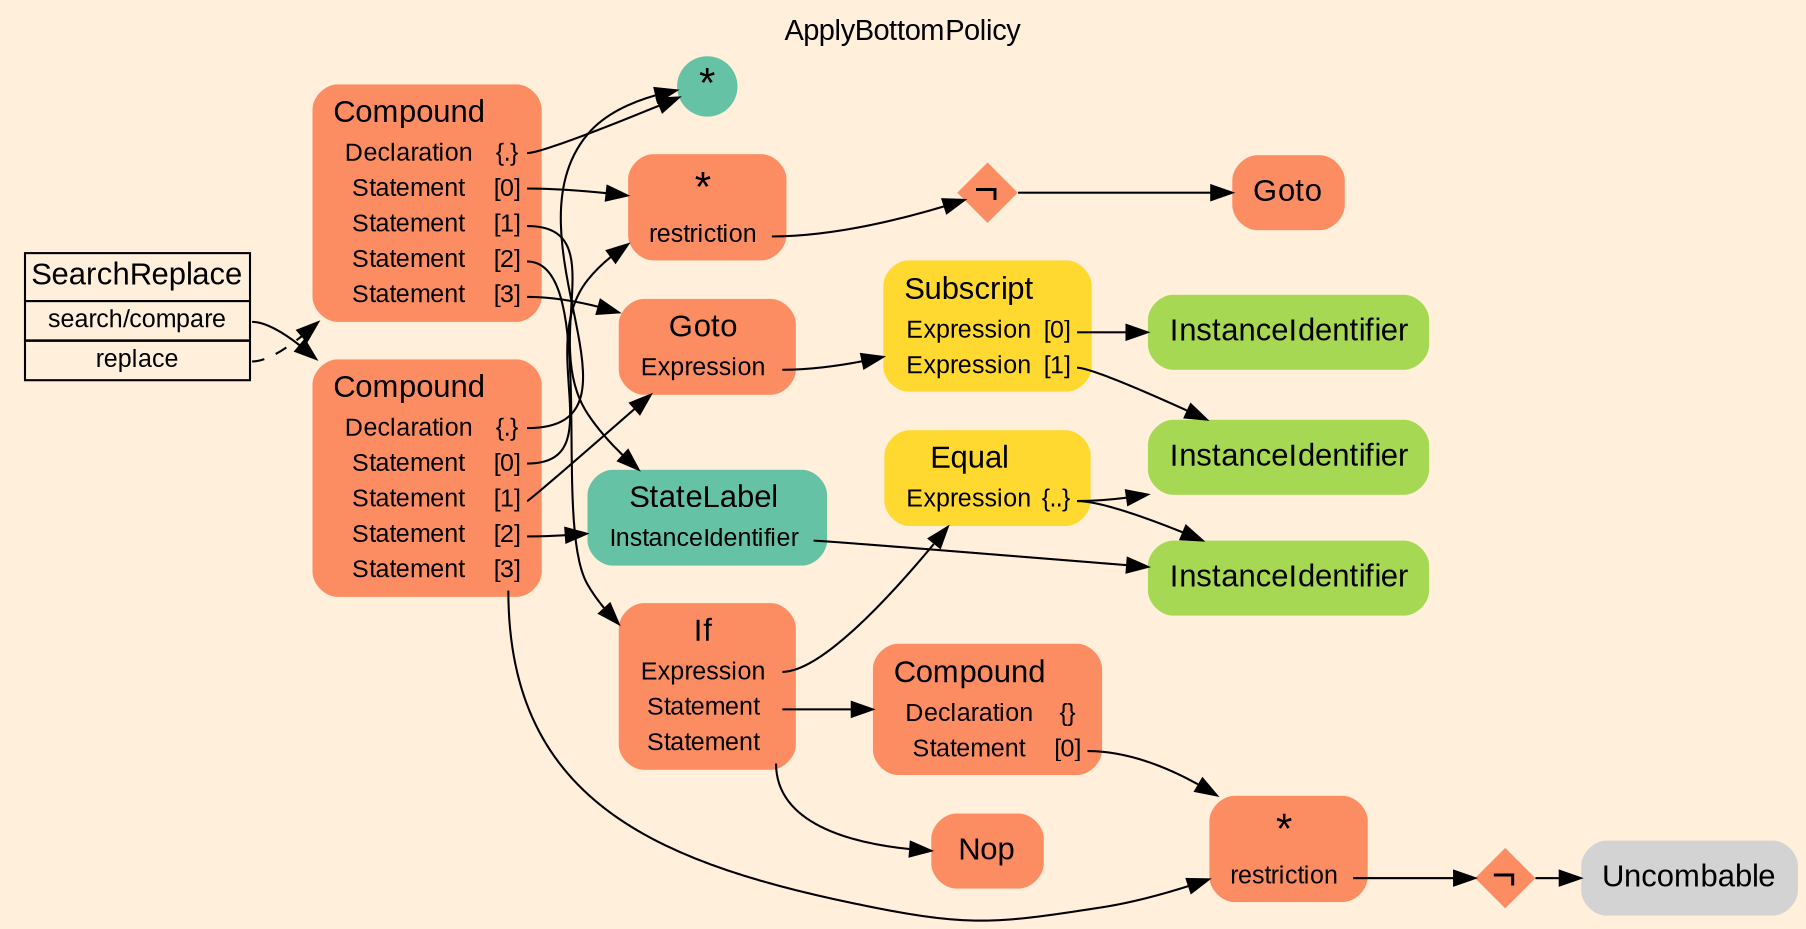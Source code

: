 digraph "ApplyBottomPolicy" {
label = "ApplyBottomPolicy"
labelloc = t
graph [
    rankdir = "LR"
    ranksep = 0.3
    bgcolor = antiquewhite1
    color = black
    fontcolor = black
    fontname = "Arial"
];
node [
    fontname = "Arial"
];
edge [
    fontname = "Arial"
];

// -------------------- transformation figure --------------------
// -------- block CR#B-4-71 ----------
"CR#B-4-71" [
    shape = "plaintext"
    fillcolor = antiquewhite1
    fontsize = "12"
    fontcolor = black
    label = <<TABLE BORDER="0" CELLBORDER="1" CELLSPACING="0">
     <TR><TD><FONT POINT-SIZE="15" COLOR="black">SearchReplace</FONT></TD></TR>
     <TR><TD PORT="port0"><FONT POINT-SIZE="12" COLOR="black">search/compare</FONT></TD></TR>
     <TR><TD PORT="port1"><FONT POINT-SIZE="12" COLOR="black">replace</FONT></TD></TR>
    </TABLE>>
    style = "filled"
    color = black
];

// -------- block #B-2-1492 ----------
"#B-2-1492" [
    shape = "plaintext"
    fillcolor = "/set28/2"
    fontsize = "12"
    fontcolor = black
    label = <<TABLE BORDER="0" CELLBORDER="0" CELLSPACING="0">
     <TR><TD><FONT POINT-SIZE="15" COLOR="black">Compound</FONT></TD></TR>
     <TR><TD><FONT POINT-SIZE="12" COLOR="black">Declaration</FONT></TD><TD PORT="port0"><FONT POINT-SIZE="12" COLOR="black">{.}</FONT></TD></TR>
     <TR><TD><FONT POINT-SIZE="12" COLOR="black">Statement</FONT></TD><TD PORT="port1"><FONT POINT-SIZE="12" COLOR="black">[0]</FONT></TD></TR>
     <TR><TD><FONT POINT-SIZE="12" COLOR="black">Statement</FONT></TD><TD PORT="port2"><FONT POINT-SIZE="12" COLOR="black">[1]</FONT></TD></TR>
     <TR><TD><FONT POINT-SIZE="12" COLOR="black">Statement</FONT></TD><TD PORT="port3"><FONT POINT-SIZE="12" COLOR="black">[2]</FONT></TD></TR>
     <TR><TD><FONT POINT-SIZE="12" COLOR="black">Statement</FONT></TD><TD PORT="port4"><FONT POINT-SIZE="12" COLOR="black">[3]</FONT></TD></TR>
    </TABLE>>
    style = "rounded,filled"
];

// -------- block #B-2-1495 ----------
"#B-2-1495" [
    shape = "circle"
    fillcolor = "/set28/1"
    fontsize = "12"
    fontcolor = black
    label = <<FONT POINT-SIZE="20" COLOR="black">*</FONT>>
    style = "filled"
    penwidth = 0.0
    fixedsize = true
    width = 0.4
    height = 0.4
];

// -------- block #B-2-1496 ----------
"#B-2-1496" [
    shape = "plaintext"
    fillcolor = "/set28/2"
    fontsize = "12"
    fontcolor = black
    label = <<TABLE BORDER="0" CELLBORDER="0" CELLSPACING="0">
     <TR><TD><FONT POINT-SIZE="20" COLOR="black">*</FONT></TD></TR>
     <TR><TD><FONT POINT-SIZE="12" COLOR="black">restriction</FONT></TD><TD PORT="port0"></TD></TR>
    </TABLE>>
    style = "rounded,filled"
];

// -------- block #B-2-1505 ----------
"#B-2-1505" [
    shape = "diamond"
    fillcolor = "/set28/2"
    fontsize = "12"
    fontcolor = black
    label = <<FONT POINT-SIZE="20" COLOR="black">¬</FONT>>
    style = "filled"
    penwidth = 0.0
    fixedsize = true
    width = 0.4
    height = 0.4
];

// -------- block #B-2-1499 ----------
"#B-2-1499" [
    shape = "plaintext"
    fillcolor = "/set28/2"
    fontsize = "12"
    fontcolor = black
    label = <<TABLE BORDER="0" CELLBORDER="0" CELLSPACING="0">
     <TR><TD><FONT POINT-SIZE="15" COLOR="black">Goto</FONT></TD></TR>
    </TABLE>>
    style = "rounded,filled"
];

// -------- block #B-2-1498 ----------
"#B-2-1498" [
    shape = "plaintext"
    fillcolor = "/set28/2"
    fontsize = "12"
    fontcolor = black
    label = <<TABLE BORDER="0" CELLBORDER="0" CELLSPACING="0">
     <TR><TD><FONT POINT-SIZE="15" COLOR="black">Goto</FONT></TD></TR>
     <TR><TD><FONT POINT-SIZE="12" COLOR="black">Expression</FONT></TD><TD PORT="port0"></TD></TR>
    </TABLE>>
    style = "rounded,filled"
];

// -------- block #B-2-1500 ----------
"#B-2-1500" [
    shape = "plaintext"
    fillcolor = "/set28/6"
    fontsize = "12"
    fontcolor = black
    label = <<TABLE BORDER="0" CELLBORDER="0" CELLSPACING="0">
     <TR><TD><FONT POINT-SIZE="15" COLOR="black">Subscript</FONT></TD></TR>
     <TR><TD><FONT POINT-SIZE="12" COLOR="black">Expression</FONT></TD><TD PORT="port0"><FONT POINT-SIZE="12" COLOR="black">[0]</FONT></TD></TR>
     <TR><TD><FONT POINT-SIZE="12" COLOR="black">Expression</FONT></TD><TD PORT="port1"><FONT POINT-SIZE="12" COLOR="black">[1]</FONT></TD></TR>
    </TABLE>>
    style = "rounded,filled"
];

// -------- block #B-2-1501 ----------
"#B-2-1501" [
    shape = "plaintext"
    fillcolor = "/set28/5"
    fontsize = "12"
    fontcolor = black
    label = <<TABLE BORDER="0" CELLBORDER="0" CELLSPACING="0">
     <TR><TD><FONT POINT-SIZE="15" COLOR="black">InstanceIdentifier</FONT></TD></TR>
    </TABLE>>
    style = "rounded,filled"
];

// -------- block #B-2-1502 ----------
"#B-2-1502" [
    shape = "plaintext"
    fillcolor = "/set28/5"
    fontsize = "12"
    fontcolor = black
    label = <<TABLE BORDER="0" CELLBORDER="0" CELLSPACING="0">
     <TR><TD><FONT POINT-SIZE="15" COLOR="black">InstanceIdentifier</FONT></TD></TR>
    </TABLE>>
    style = "rounded,filled"
];

// -------- block #B-2-1504 ----------
"#B-2-1504" [
    shape = "plaintext"
    fillcolor = "/set28/1"
    fontsize = "12"
    fontcolor = black
    label = <<TABLE BORDER="0" CELLBORDER="0" CELLSPACING="0">
     <TR><TD><FONT POINT-SIZE="15" COLOR="black">StateLabel</FONT></TD></TR>
     <TR><TD><FONT POINT-SIZE="12" COLOR="black">InstanceIdentifier</FONT></TD><TD PORT="port0"></TD></TR>
    </TABLE>>
    style = "rounded,filled"
];

// -------- block #B-2-1503 ----------
"#B-2-1503" [
    shape = "plaintext"
    fillcolor = "/set28/5"
    fontsize = "12"
    fontcolor = black
    label = <<TABLE BORDER="0" CELLBORDER="0" CELLSPACING="0">
     <TR><TD><FONT POINT-SIZE="15" COLOR="black">InstanceIdentifier</FONT></TD></TR>
    </TABLE>>
    style = "rounded,filled"
];

// -------- block #B-2-1497 ----------
"#B-2-1497" [
    shape = "plaintext"
    fillcolor = "/set28/2"
    fontsize = "12"
    fontcolor = black
    label = <<TABLE BORDER="0" CELLBORDER="0" CELLSPACING="0">
     <TR><TD><FONT POINT-SIZE="20" COLOR="black">*</FONT></TD></TR>
     <TR><TD><FONT POINT-SIZE="12" COLOR="black">restriction</FONT></TD><TD PORT="port0"></TD></TR>
    </TABLE>>
    style = "rounded,filled"
];

// -------- block #B-2-1506 ----------
"#B-2-1506" [
    shape = "diamond"
    fillcolor = "/set28/2"
    fontsize = "12"
    fontcolor = black
    label = <<FONT POINT-SIZE="20" COLOR="black">¬</FONT>>
    style = "filled"
    penwidth = 0.0
    fixedsize = true
    width = 0.4
    height = 0.4
];

// -------- block #B-2-1511 ----------
"#B-2-1511" [
    shape = "plaintext"
    fontsize = "12"
    fontcolor = black
    label = <<TABLE BORDER="0" CELLBORDER="0" CELLSPACING="0">
     <TR><TD><FONT POINT-SIZE="15" COLOR="black">Uncombable</FONT></TD></TR>
    </TABLE>>
    style = "rounded,filled"
];

// -------- block #B-2-1493 ----------
"#B-2-1493" [
    shape = "plaintext"
    fillcolor = "/set28/2"
    fontsize = "12"
    fontcolor = black
    label = <<TABLE BORDER="0" CELLBORDER="0" CELLSPACING="0">
     <TR><TD><FONT POINT-SIZE="15" COLOR="black">Compound</FONT></TD></TR>
     <TR><TD><FONT POINT-SIZE="12" COLOR="black">Declaration</FONT></TD><TD PORT="port0"><FONT POINT-SIZE="12" COLOR="black">{.}</FONT></TD></TR>
     <TR><TD><FONT POINT-SIZE="12" COLOR="black">Statement</FONT></TD><TD PORT="port1"><FONT POINT-SIZE="12" COLOR="black">[0]</FONT></TD></TR>
     <TR><TD><FONT POINT-SIZE="12" COLOR="black">Statement</FONT></TD><TD PORT="port2"><FONT POINT-SIZE="12" COLOR="black">[1]</FONT></TD></TR>
     <TR><TD><FONT POINT-SIZE="12" COLOR="black">Statement</FONT></TD><TD PORT="port3"><FONT POINT-SIZE="12" COLOR="black">[2]</FONT></TD></TR>
     <TR><TD><FONT POINT-SIZE="12" COLOR="black">Statement</FONT></TD><TD PORT="port4"><FONT POINT-SIZE="12" COLOR="black">[3]</FONT></TD></TR>
    </TABLE>>
    style = "rounded,filled"
];

// -------- block #B-2-1507 ----------
"#B-2-1507" [
    shape = "plaintext"
    fillcolor = "/set28/2"
    fontsize = "12"
    fontcolor = black
    label = <<TABLE BORDER="0" CELLBORDER="0" CELLSPACING="0">
     <TR><TD><FONT POINT-SIZE="15" COLOR="black">If</FONT></TD></TR>
     <TR><TD><FONT POINT-SIZE="12" COLOR="black">Expression</FONT></TD><TD PORT="port0"></TD></TR>
     <TR><TD><FONT POINT-SIZE="12" COLOR="black">Statement</FONT></TD><TD PORT="port1"></TD></TR>
     <TR><TD><FONT POINT-SIZE="12" COLOR="black">Statement</FONT></TD><TD PORT="port2"></TD></TR>
    </TABLE>>
    style = "rounded,filled"
];

// -------- block #B-2-1509 ----------
"#B-2-1509" [
    shape = "plaintext"
    fillcolor = "/set28/6"
    fontsize = "12"
    fontcolor = black
    label = <<TABLE BORDER="0" CELLBORDER="0" CELLSPACING="0">
     <TR><TD><FONT POINT-SIZE="15" COLOR="black">Equal</FONT></TD></TR>
     <TR><TD><FONT POINT-SIZE="12" COLOR="black">Expression</FONT></TD><TD PORT="port0"><FONT POINT-SIZE="12" COLOR="black">{..}</FONT></TD></TR>
    </TABLE>>
    style = "rounded,filled"
];

// -------- block #B-2-1494 ----------
"#B-2-1494" [
    shape = "plaintext"
    fillcolor = "/set28/2"
    fontsize = "12"
    fontcolor = black
    label = <<TABLE BORDER="0" CELLBORDER="0" CELLSPACING="0">
     <TR><TD><FONT POINT-SIZE="15" COLOR="black">Compound</FONT></TD></TR>
     <TR><TD><FONT POINT-SIZE="12" COLOR="black">Declaration</FONT></TD><TD PORT="port0"><FONT POINT-SIZE="12" COLOR="black">{}</FONT></TD></TR>
     <TR><TD><FONT POINT-SIZE="12" COLOR="black">Statement</FONT></TD><TD PORT="port1"><FONT POINT-SIZE="12" COLOR="black">[0]</FONT></TD></TR>
    </TABLE>>
    style = "rounded,filled"
];

// -------- block #B-2-1512 ----------
"#B-2-1512" [
    shape = "plaintext"
    fillcolor = "/set28/2"
    fontsize = "12"
    fontcolor = black
    label = <<TABLE BORDER="0" CELLBORDER="0" CELLSPACING="0">
     <TR><TD><FONT POINT-SIZE="15" COLOR="black">Nop</FONT></TD></TR>
    </TABLE>>
    style = "rounded,filled"
];

"CR#B-4-71":port0 -> "#B-2-1492" [
    color = black
    fontcolor = black
];

"CR#B-4-71":port1 -> "#B-2-1493" [
    style="dashed"
    color = black
    fontcolor = black
];

"#B-2-1492":port0 -> "#B-2-1495" [
    color = black
    fontcolor = black
];

"#B-2-1492":port1 -> "#B-2-1496" [
    color = black
    fontcolor = black
];

"#B-2-1492":port2 -> "#B-2-1498" [
    color = black
    fontcolor = black
];

"#B-2-1492":port3 -> "#B-2-1504" [
    color = black
    fontcolor = black
];

"#B-2-1492":port4 -> "#B-2-1497" [
    color = black
    fontcolor = black
];

"#B-2-1496":port0 -> "#B-2-1505" [
    color = black
    fontcolor = black
];

"#B-2-1505" -> "#B-2-1499" [
    color = black
    fontcolor = black
];

"#B-2-1498":port0 -> "#B-2-1500" [
    color = black
    fontcolor = black
];

"#B-2-1500":port0 -> "#B-2-1501" [
    color = black
    fontcolor = black
];

"#B-2-1500":port1 -> "#B-2-1502" [
    color = black
    fontcolor = black
];

"#B-2-1504":port0 -> "#B-2-1503" [
    color = black
    fontcolor = black
];

"#B-2-1497":port0 -> "#B-2-1506" [
    color = black
    fontcolor = black
];

"#B-2-1506" -> "#B-2-1511" [
    color = black
    fontcolor = black
];

"#B-2-1493":port0 -> "#B-2-1495" [
    color = black
    fontcolor = black
];

"#B-2-1493":port1 -> "#B-2-1496" [
    color = black
    fontcolor = black
];

"#B-2-1493":port2 -> "#B-2-1504" [
    color = black
    fontcolor = black
];

"#B-2-1493":port3 -> "#B-2-1507" [
    color = black
    fontcolor = black
];

"#B-2-1493":port4 -> "#B-2-1498" [
    color = black
    fontcolor = black
];

"#B-2-1507":port0 -> "#B-2-1509" [
    color = black
    fontcolor = black
];

"#B-2-1507":port1 -> "#B-2-1494" [
    color = black
    fontcolor = black
];

"#B-2-1507":port2 -> "#B-2-1512" [
    color = black
    fontcolor = black
];

"#B-2-1509":port0 -> "#B-2-1502" [
    color = black
    fontcolor = black
];

"#B-2-1509":port0 -> "#B-2-1503" [
    color = black
    fontcolor = black
];

"#B-2-1494":port1 -> "#B-2-1497" [
    color = black
    fontcolor = black
];


}
